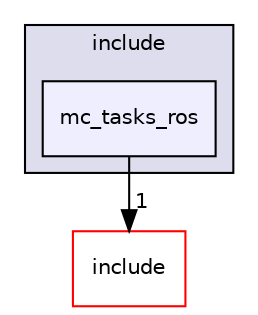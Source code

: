 digraph "plugins/ROS/include/mc_tasks_ros" {
  compound=true
  node [ fontsize="10", fontname="Helvetica"];
  edge [ labelfontsize="10", labelfontname="Helvetica"];
  subgraph clusterdir_0884a74720358c6ca75630db8a4fc3d2 {
    graph [ bgcolor="#ddddee", pencolor="black", label="include" fontname="Helvetica", fontsize="10", URL="dir_0884a74720358c6ca75630db8a4fc3d2.html"]
  dir_ee999e0d52ed226e451882f5cdb28265 [shape=box, label="mc_tasks_ros", style="filled", fillcolor="#eeeeff", pencolor="black", URL="dir_ee999e0d52ed226e451882f5cdb28265.html"];
  }
  dir_d44c64559bbebec7f509842c48db8b23 [shape=box label="include" fillcolor="white" style="filled" color="red" URL="dir_d44c64559bbebec7f509842c48db8b23.html"];
  dir_ee999e0d52ed226e451882f5cdb28265->dir_d44c64559bbebec7f509842c48db8b23 [headlabel="1", labeldistance=1.5 headhref="dir_000017_000000.html"];
}
